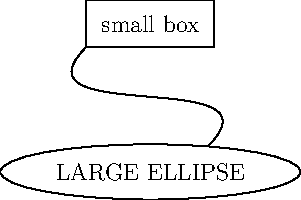 size(0,100);
real margin=2mm;
pair z1=(0,1);
pair z0=(0,0);

object Box=draw("small box",box,z1,margin);
object Ellipse=draw("LARGE ELLIPSE",ellipse,z0,margin);

add(new void(frame f, transform t) {
    draw(f,point(Box,SW,t){SW}..{SW}point(Ellipse,NNE,t));
  });
